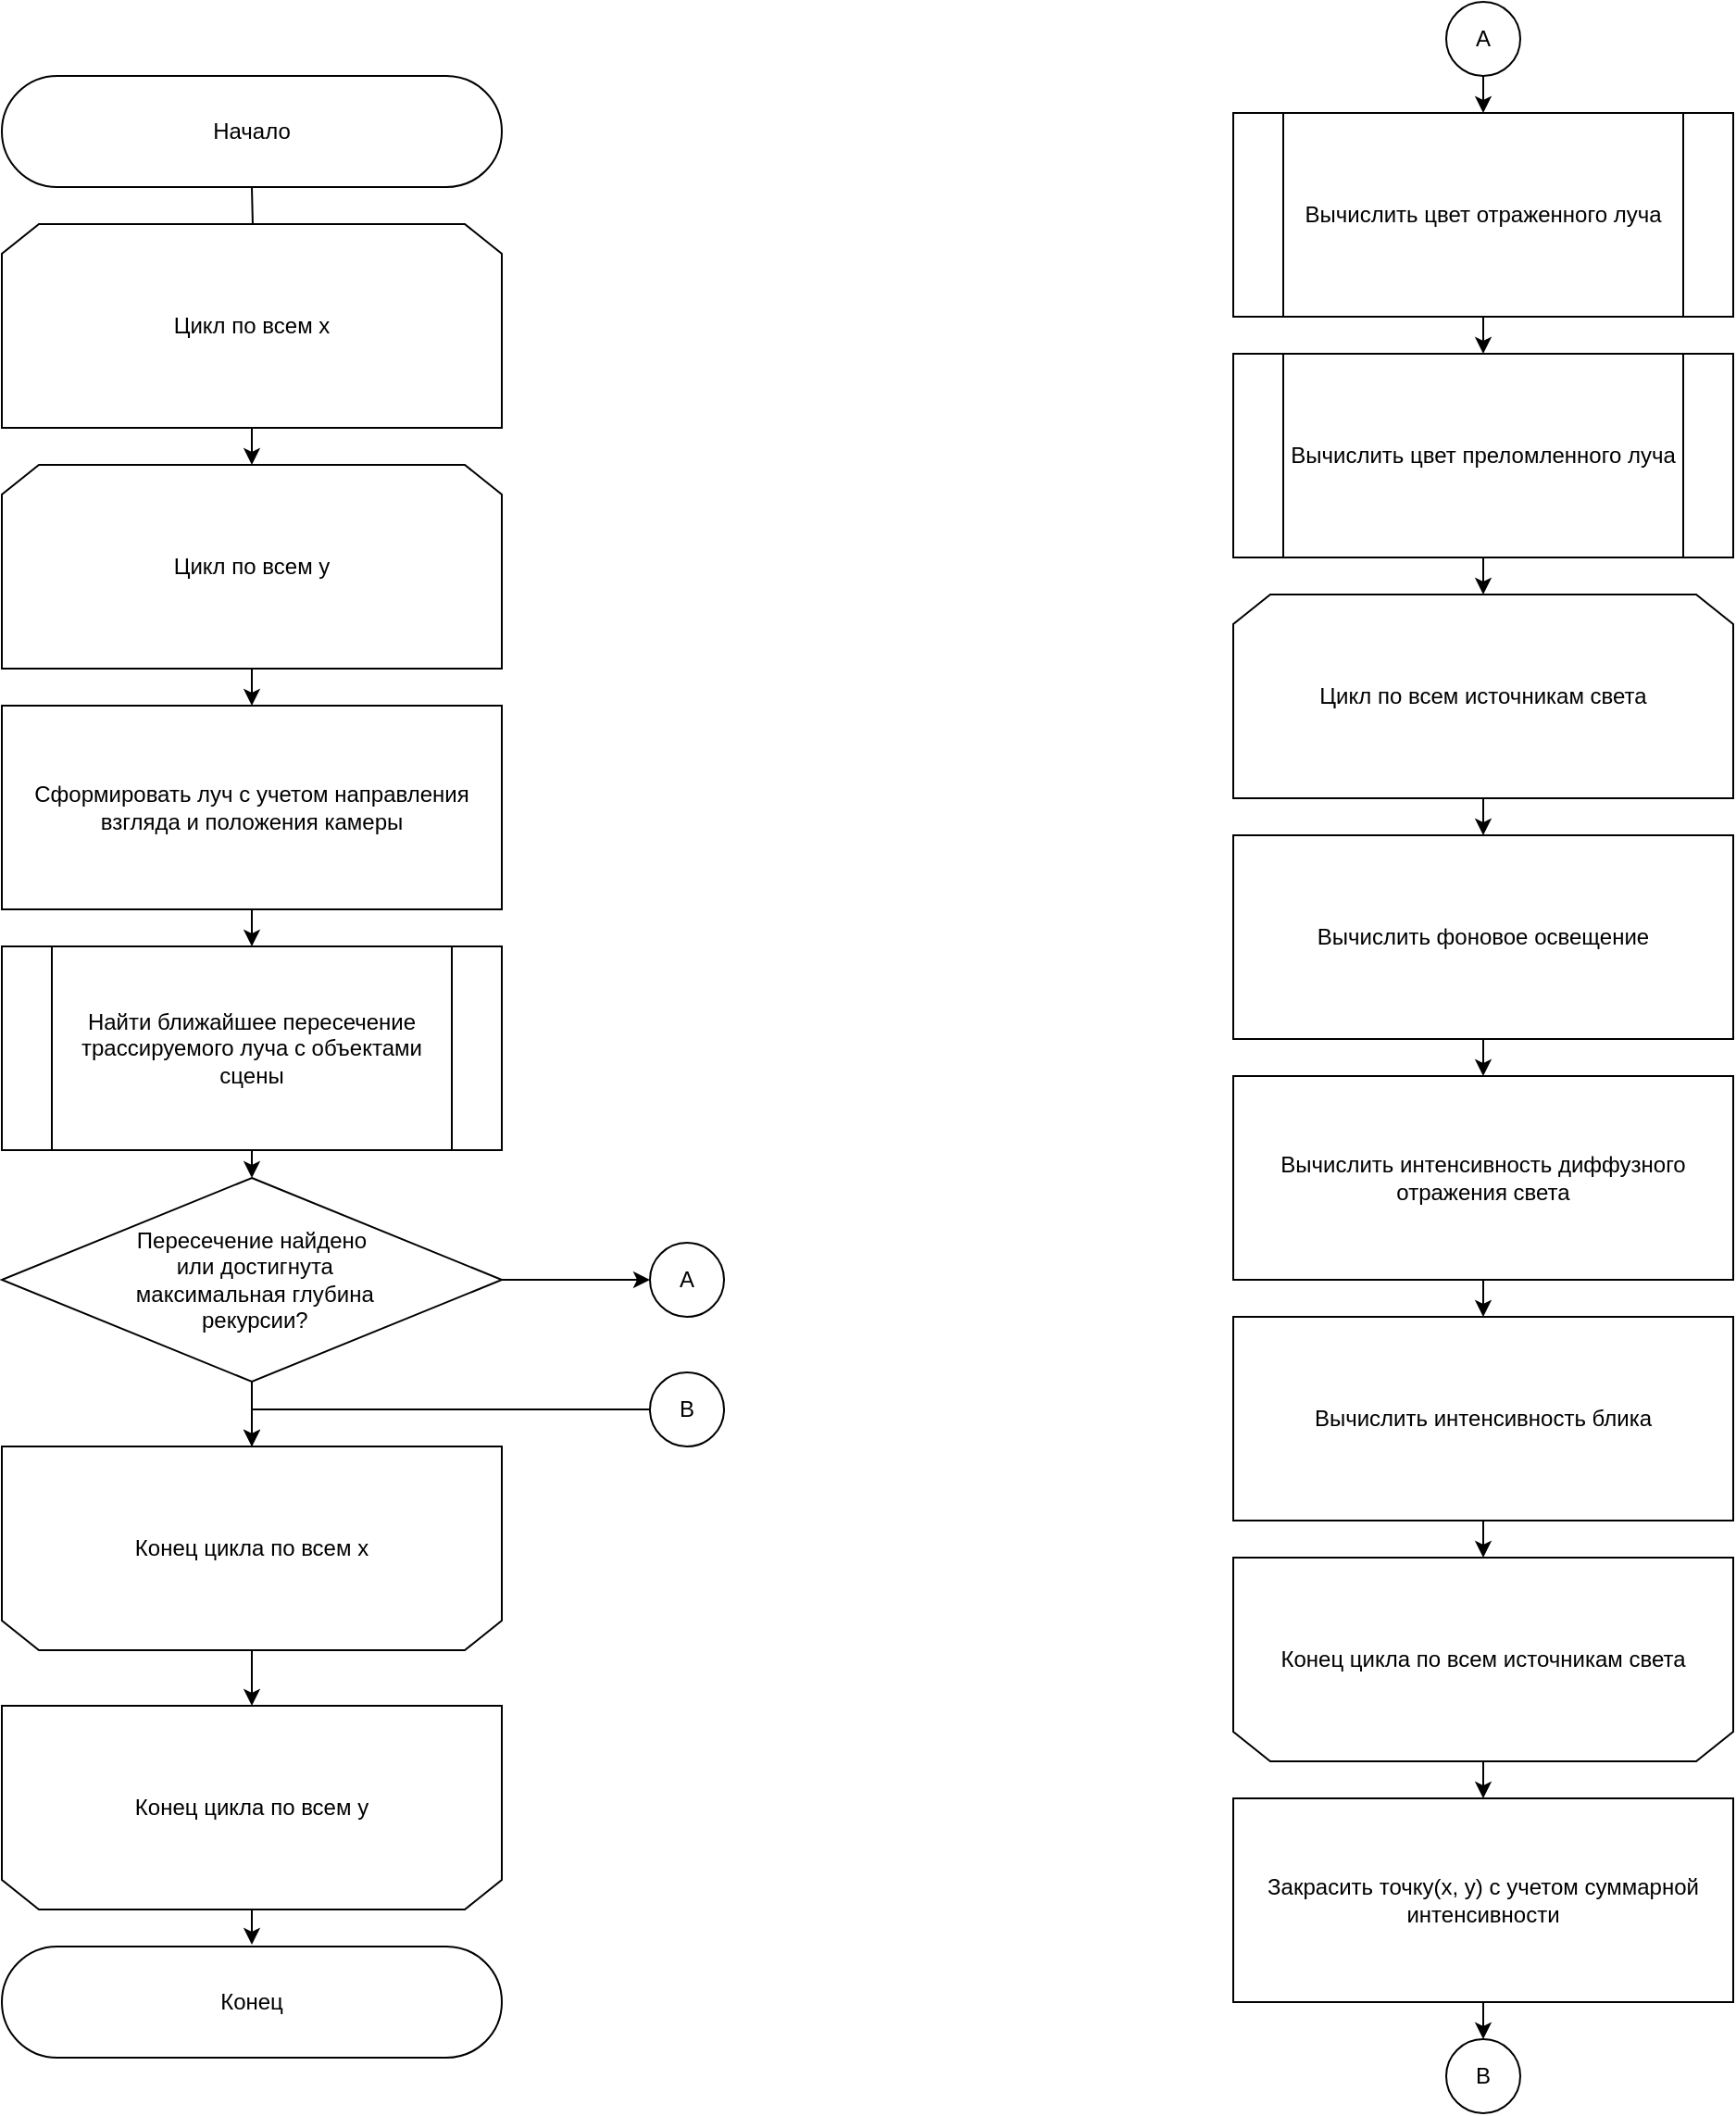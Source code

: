 <mxfile version="14.4.3" type="device"><diagram id="Jq79MDr4vKXkvjBwItdA" name="Страница 1"><mxGraphModel dx="1097" dy="746" grid="1" gridSize="10" guides="1" tooltips="1" connect="1" arrows="1" fold="1" page="1" pageScale="1" pageWidth="827" pageHeight="1169" math="0" shadow="0"><root><mxCell id="0"/><mxCell id="1" parent="0"/><mxCell id="XRuAqDgsWbmKiSgb3Cev-4" style="edgeStyle=orthogonalEdgeStyle;rounded=0;orthogonalLoop=1;jettySize=auto;html=1;exitX=0.5;exitY=1;exitDx=0;exitDy=0;" parent="1" target="XRuAqDgsWbmKiSgb3Cev-3" edge="1"><mxGeometry relative="1" as="geometry"><mxPoint x="345" y="110" as="sourcePoint"/></mxGeometry></mxCell><mxCell id="XRuAqDgsWbmKiSgb3Cev-6" style="edgeStyle=orthogonalEdgeStyle;rounded=0;orthogonalLoop=1;jettySize=auto;html=1;exitX=0.5;exitY=1;exitDx=0;exitDy=0;entryX=0.5;entryY=0;entryDx=0;entryDy=0;" parent="1" source="XRuAqDgsWbmKiSgb3Cev-3" target="XRuAqDgsWbmKiSgb3Cev-5" edge="1"><mxGeometry relative="1" as="geometry"/></mxCell><mxCell id="XRuAqDgsWbmKiSgb3Cev-3" value="Цикл по всем x" style="shape=loopLimit;whiteSpace=wrap;html=1;" parent="1" vertex="1"><mxGeometry x="210" y="130" width="270" height="110" as="geometry"/></mxCell><mxCell id="XRuAqDgsWbmKiSgb3Cev-9" style="edgeStyle=orthogonalEdgeStyle;rounded=0;orthogonalLoop=1;jettySize=auto;html=1;exitX=0.5;exitY=1;exitDx=0;exitDy=0;entryX=0.5;entryY=0;entryDx=0;entryDy=0;" parent="1" source="XRuAqDgsWbmKiSgb3Cev-5" target="XRuAqDgsWbmKiSgb3Cev-7" edge="1"><mxGeometry relative="1" as="geometry"/></mxCell><mxCell id="XRuAqDgsWbmKiSgb3Cev-5" value="Цикл по всем y" style="shape=loopLimit;whiteSpace=wrap;html=1;" parent="1" vertex="1"><mxGeometry x="210" y="260" width="270" height="110" as="geometry"/></mxCell><mxCell id="XRuAqDgsWbmKiSgb3Cev-40" style="edgeStyle=orthogonalEdgeStyle;rounded=0;orthogonalLoop=1;jettySize=auto;html=1;exitX=0.5;exitY=1;exitDx=0;exitDy=0;entryX=0.5;entryY=0;entryDx=0;entryDy=0;" parent="1" source="XRuAqDgsWbmKiSgb3Cev-7" target="XRuAqDgsWbmKiSgb3Cev-10" edge="1"><mxGeometry relative="1" as="geometry"/></mxCell><mxCell id="XRuAqDgsWbmKiSgb3Cev-7" value="Сформировать луч с учетом направления взгляда и положения камеры" style="rounded=0;whiteSpace=wrap;html=1;" parent="1" vertex="1"><mxGeometry x="210" y="390" width="270" height="110" as="geometry"/></mxCell><mxCell id="XRuAqDgsWbmKiSgb3Cev-41" style="edgeStyle=orthogonalEdgeStyle;rounded=0;orthogonalLoop=1;jettySize=auto;html=1;exitX=0.5;exitY=1;exitDx=0;exitDy=0;entryX=0.5;entryY=0;entryDx=0;entryDy=0;" parent="1" source="XRuAqDgsWbmKiSgb3Cev-10" target="XRuAqDgsWbmKiSgb3Cev-12" edge="1"><mxGeometry relative="1" as="geometry"/></mxCell><mxCell id="XRuAqDgsWbmKiSgb3Cev-10" value="Найти ближайшее пересечение трассируемого луча с объектами сцены" style="shape=process;whiteSpace=wrap;html=1;backgroundOutline=1;" parent="1" vertex="1"><mxGeometry x="210" y="520" width="270" height="110" as="geometry"/></mxCell><mxCell id="XRuAqDgsWbmKiSgb3Cev-16" style="edgeStyle=orthogonalEdgeStyle;rounded=0;orthogonalLoop=1;jettySize=auto;html=1;exitX=0.5;exitY=1;exitDx=0;exitDy=0;entryX=0.5;entryY=0;entryDx=0;entryDy=0;" parent="1" source="XRuAqDgsWbmKiSgb3Cev-12" target="XRuAqDgsWbmKiSgb3Cev-13" edge="1"><mxGeometry relative="1" as="geometry"/></mxCell><mxCell id="XRuAqDgsWbmKiSgb3Cev-21" style="edgeStyle=orthogonalEdgeStyle;rounded=0;orthogonalLoop=1;jettySize=auto;html=1;exitX=1;exitY=0.5;exitDx=0;exitDy=0;entryX=0;entryY=0.5;entryDx=0;entryDy=0;" parent="1" source="XRuAqDgsWbmKiSgb3Cev-12" target="XRuAqDgsWbmKiSgb3Cev-20" edge="1"><mxGeometry relative="1" as="geometry"/></mxCell><mxCell id="XRuAqDgsWbmKiSgb3Cev-12" value="Пересечение найдено&lt;br&gt;&amp;nbsp;или достигнута&lt;br&gt;&amp;nbsp;максимальная глубина&lt;br&gt;&amp;nbsp;рекурсии?" style="rhombus;whiteSpace=wrap;html=1;" parent="1" vertex="1"><mxGeometry x="210" y="645" width="270" height="110" as="geometry"/></mxCell><mxCell id="XRuAqDgsWbmKiSgb3Cev-17" style="edgeStyle=orthogonalEdgeStyle;rounded=0;orthogonalLoop=1;jettySize=auto;html=1;exitX=0.5;exitY=1;exitDx=0;exitDy=0;entryX=0.5;entryY=0;entryDx=0;entryDy=0;" parent="1" source="XRuAqDgsWbmKiSgb3Cev-13" target="XRuAqDgsWbmKiSgb3Cev-14" edge="1"><mxGeometry relative="1" as="geometry"/></mxCell><mxCell id="XRuAqDgsWbmKiSgb3Cev-13" value="Конец цикла по всем х" style="shape=loopLimit;whiteSpace=wrap;html=1;flipV=1;" parent="1" vertex="1"><mxGeometry x="210" y="790" width="270" height="110" as="geometry"/></mxCell><mxCell id="XRuAqDgsWbmKiSgb3Cev-44" style="edgeStyle=orthogonalEdgeStyle;rounded=0;orthogonalLoop=1;jettySize=auto;html=1;exitX=0.5;exitY=1;exitDx=0;exitDy=0;entryX=0.5;entryY=0;entryDx=0;entryDy=0;" parent="1" source="XRuAqDgsWbmKiSgb3Cev-14" edge="1"><mxGeometry relative="1" as="geometry"><mxPoint x="345" y="1059.0" as="targetPoint"/></mxGeometry></mxCell><mxCell id="XRuAqDgsWbmKiSgb3Cev-14" value="Конец цикла по всем у" style="shape=loopLimit;whiteSpace=wrap;html=1;flipV=1;" parent="1" vertex="1"><mxGeometry x="210" y="930" width="270" height="110" as="geometry"/></mxCell><mxCell id="XRuAqDgsWbmKiSgb3Cev-20" value="А" style="ellipse;whiteSpace=wrap;html=1;aspect=fixed;" parent="1" vertex="1"><mxGeometry x="560" y="680" width="40" height="40" as="geometry"/></mxCell><mxCell id="XRuAqDgsWbmKiSgb3Cev-45" style="edgeStyle=orthogonalEdgeStyle;rounded=0;orthogonalLoop=1;jettySize=auto;html=1;exitX=0.5;exitY=1;exitDx=0;exitDy=0;entryX=0.5;entryY=0;entryDx=0;entryDy=0;" parent="1" source="XRuAqDgsWbmKiSgb3Cev-22" target="XRuAqDgsWbmKiSgb3Cev-25" edge="1"><mxGeometry relative="1" as="geometry"/></mxCell><mxCell id="XRuAqDgsWbmKiSgb3Cev-22" value="А" style="ellipse;whiteSpace=wrap;html=1;aspect=fixed;" parent="1" vertex="1"><mxGeometry x="990" y="10" width="40" height="40" as="geometry"/></mxCell><mxCell id="XRuAqDgsWbmKiSgb3Cev-46" style="edgeStyle=orthogonalEdgeStyle;rounded=0;orthogonalLoop=1;jettySize=auto;html=1;exitX=0.5;exitY=1;exitDx=0;exitDy=0;entryX=0.5;entryY=0;entryDx=0;entryDy=0;" parent="1" source="XRuAqDgsWbmKiSgb3Cev-25" target="XRuAqDgsWbmKiSgb3Cev-27" edge="1"><mxGeometry relative="1" as="geometry"/></mxCell><mxCell id="XRuAqDgsWbmKiSgb3Cev-25" value="Вычислить цвет отраженного луча" style="shape=process;whiteSpace=wrap;html=1;backgroundOutline=1;" parent="1" vertex="1"><mxGeometry x="875" y="70" width="270" height="110" as="geometry"/></mxCell><mxCell id="XRuAqDgsWbmKiSgb3Cev-47" style="edgeStyle=orthogonalEdgeStyle;rounded=0;orthogonalLoop=1;jettySize=auto;html=1;exitX=0.5;exitY=1;exitDx=0;exitDy=0;entryX=0.5;entryY=0;entryDx=0;entryDy=0;" parent="1" source="XRuAqDgsWbmKiSgb3Cev-27" target="XRuAqDgsWbmKiSgb3Cev-30" edge="1"><mxGeometry relative="1" as="geometry"/></mxCell><mxCell id="XRuAqDgsWbmKiSgb3Cev-27" value="Вычислить цвет преломленного луча" style="shape=process;whiteSpace=wrap;html=1;backgroundOutline=1;" parent="1" vertex="1"><mxGeometry x="875" y="200" width="270" height="110" as="geometry"/></mxCell><mxCell id="XRuAqDgsWbmKiSgb3Cev-48" style="edgeStyle=orthogonalEdgeStyle;rounded=0;orthogonalLoop=1;jettySize=auto;html=1;exitX=0.5;exitY=1;exitDx=0;exitDy=0;entryX=0.5;entryY=0;entryDx=0;entryDy=0;" parent="1" source="XRuAqDgsWbmKiSgb3Cev-30" target="XRuAqDgsWbmKiSgb3Cev-31" edge="1"><mxGeometry relative="1" as="geometry"/></mxCell><mxCell id="XRuAqDgsWbmKiSgb3Cev-30" value="Цикл по всем источникам света" style="shape=loopLimit;whiteSpace=wrap;html=1;" parent="1" vertex="1"><mxGeometry x="875" y="330" width="270" height="110" as="geometry"/></mxCell><mxCell id="XRuAqDgsWbmKiSgb3Cev-50" style="edgeStyle=orthogonalEdgeStyle;rounded=0;orthogonalLoop=1;jettySize=auto;html=1;exitX=0.5;exitY=1;exitDx=0;exitDy=0;entryX=0.5;entryY=0;entryDx=0;entryDy=0;" parent="1" source="XRuAqDgsWbmKiSgb3Cev-31" target="XRuAqDgsWbmKiSgb3Cev-32" edge="1"><mxGeometry relative="1" as="geometry"/></mxCell><mxCell id="XRuAqDgsWbmKiSgb3Cev-31" value="Вычислить фоновое освещение" style="rounded=0;whiteSpace=wrap;html=1;" parent="1" vertex="1"><mxGeometry x="875" y="460" width="270" height="110" as="geometry"/></mxCell><mxCell id="XRuAqDgsWbmKiSgb3Cev-51" style="edgeStyle=orthogonalEdgeStyle;rounded=0;orthogonalLoop=1;jettySize=auto;html=1;exitX=0.5;exitY=1;exitDx=0;exitDy=0;entryX=0.5;entryY=0;entryDx=0;entryDy=0;" parent="1" source="XRuAqDgsWbmKiSgb3Cev-32" target="XRuAqDgsWbmKiSgb3Cev-33" edge="1"><mxGeometry relative="1" as="geometry"/></mxCell><mxCell id="XRuAqDgsWbmKiSgb3Cev-32" value="Вычислить интенсивность диффузного отражения света" style="rounded=0;whiteSpace=wrap;html=1;" parent="1" vertex="1"><mxGeometry x="875" y="590" width="270" height="110" as="geometry"/></mxCell><mxCell id="XRuAqDgsWbmKiSgb3Cev-52" style="edgeStyle=orthogonalEdgeStyle;rounded=0;orthogonalLoop=1;jettySize=auto;html=1;exitX=0.5;exitY=1;exitDx=0;exitDy=0;entryX=0.5;entryY=0;entryDx=0;entryDy=0;" parent="1" source="XRuAqDgsWbmKiSgb3Cev-33" target="XRuAqDgsWbmKiSgb3Cev-35" edge="1"><mxGeometry relative="1" as="geometry"/></mxCell><mxCell id="XRuAqDgsWbmKiSgb3Cev-33" value="Вычислить интенсивность блика" style="rounded=0;whiteSpace=wrap;html=1;" parent="1" vertex="1"><mxGeometry x="875" y="720" width="270" height="110" as="geometry"/></mxCell><mxCell id="XRuAqDgsWbmKiSgb3Cev-39" style="edgeStyle=orthogonalEdgeStyle;rounded=0;orthogonalLoop=1;jettySize=auto;html=1;exitX=0.5;exitY=1;exitDx=0;exitDy=0;entryX=0.5;entryY=0;entryDx=0;entryDy=0;" parent="1" source="XRuAqDgsWbmKiSgb3Cev-34" target="XRuAqDgsWbmKiSgb3Cev-38" edge="1"><mxGeometry relative="1" as="geometry"/></mxCell><mxCell id="XRuAqDgsWbmKiSgb3Cev-34" value="Закрасить точку(x, y) с учетом суммарной интенсивности" style="rounded=0;whiteSpace=wrap;html=1;" parent="1" vertex="1"><mxGeometry x="875" y="980" width="270" height="110" as="geometry"/></mxCell><mxCell id="XRuAqDgsWbmKiSgb3Cev-53" style="edgeStyle=orthogonalEdgeStyle;rounded=0;orthogonalLoop=1;jettySize=auto;html=1;exitX=0.5;exitY=1;exitDx=0;exitDy=0;entryX=0.5;entryY=0;entryDx=0;entryDy=0;" parent="1" source="XRuAqDgsWbmKiSgb3Cev-35" target="XRuAqDgsWbmKiSgb3Cev-34" edge="1"><mxGeometry relative="1" as="geometry"/></mxCell><mxCell id="XRuAqDgsWbmKiSgb3Cev-35" value="Конец цикла по всем источникам света" style="shape=loopLimit;whiteSpace=wrap;html=1;flipV=1;" parent="1" vertex="1"><mxGeometry x="875" y="850" width="270" height="110" as="geometry"/></mxCell><mxCell id="XRuAqDgsWbmKiSgb3Cev-37" style="edgeStyle=orthogonalEdgeStyle;rounded=0;orthogonalLoop=1;jettySize=auto;html=1;exitX=0;exitY=0.5;exitDx=0;exitDy=0;entryX=0.5;entryY=0;entryDx=0;entryDy=0;" parent="1" source="XRuAqDgsWbmKiSgb3Cev-36" target="XRuAqDgsWbmKiSgb3Cev-13" edge="1"><mxGeometry relative="1" as="geometry"/></mxCell><mxCell id="XRuAqDgsWbmKiSgb3Cev-36" value="B" style="ellipse;whiteSpace=wrap;html=1;aspect=fixed;" parent="1" vertex="1"><mxGeometry x="560" y="750" width="40" height="40" as="geometry"/></mxCell><mxCell id="XRuAqDgsWbmKiSgb3Cev-38" value="B" style="ellipse;whiteSpace=wrap;html=1;aspect=fixed;" parent="1" vertex="1"><mxGeometry x="990" y="1110" width="40" height="40" as="geometry"/></mxCell><mxCell id="U-OXNicLzMwhzn3GqwrC-1" value="Начало" style="rounded=1;whiteSpace=wrap;html=1;strokeWidth=1;arcSize=50;" vertex="1" parent="1"><mxGeometry x="210" y="50" width="270" height="60" as="geometry"/></mxCell><mxCell id="U-OXNicLzMwhzn3GqwrC-2" value="Конец" style="rounded=1;whiteSpace=wrap;html=1;strokeWidth=1;arcSize=50;" vertex="1" parent="1"><mxGeometry x="210" y="1060" width="270" height="60" as="geometry"/></mxCell></root></mxGraphModel></diagram></mxfile>